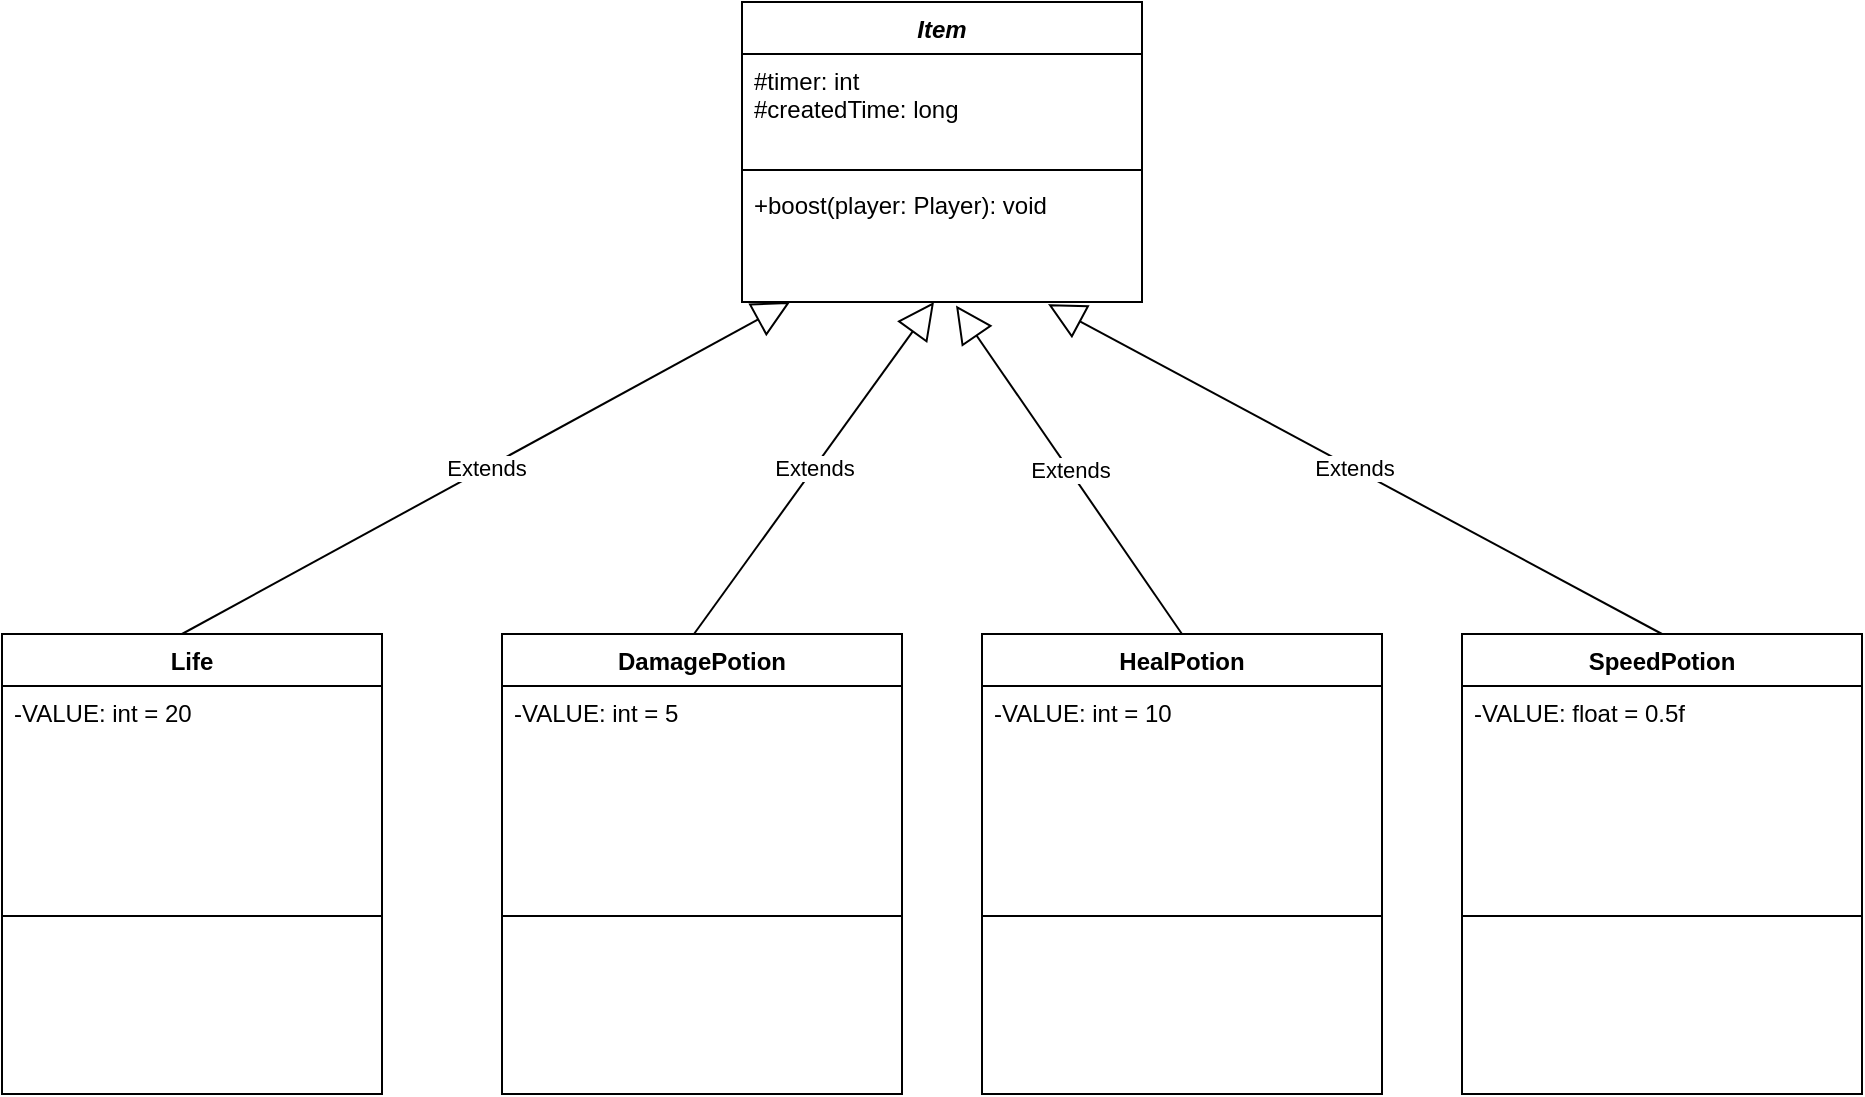 <mxfile version="13.9.9" type="device"><diagram id="0Ki4xc48I_PDqKkgCht_" name="Page-1"><mxGraphModel dx="367" dy="706" grid="1" gridSize="10" guides="1" tooltips="1" connect="1" arrows="1" fold="1" page="1" pageScale="1" pageWidth="850" pageHeight="1100" math="0" shadow="0"><root><mxCell id="0"/><mxCell id="1" parent="0"/><mxCell id="c2IffRmj2CN7Av4FRTop-32" value="Item" style="swimlane;fontStyle=3;align=center;verticalAlign=top;childLayout=stackLayout;horizontal=1;startSize=26;horizontalStack=0;resizeParent=1;resizeParentMax=0;resizeLast=0;collapsible=1;marginBottom=0;" parent="1" vertex="1"><mxGeometry x="1740" y="954" width="200" height="150" as="geometry"/></mxCell><mxCell id="c2IffRmj2CN7Av4FRTop-33" value="#timer: int&#10;#createdTime: long" style="text;strokeColor=none;fillColor=none;align=left;verticalAlign=top;spacingLeft=4;spacingRight=4;overflow=hidden;rotatable=0;points=[[0,0.5],[1,0.5]];portConstraint=eastwest;" parent="c2IffRmj2CN7Av4FRTop-32" vertex="1"><mxGeometry y="26" width="200" height="54" as="geometry"/></mxCell><mxCell id="c2IffRmj2CN7Av4FRTop-34" value="" style="line;strokeWidth=1;fillColor=none;align=left;verticalAlign=middle;spacingTop=-1;spacingLeft=3;spacingRight=3;rotatable=0;labelPosition=right;points=[];portConstraint=eastwest;" parent="c2IffRmj2CN7Av4FRTop-32" vertex="1"><mxGeometry y="80" width="200" height="8" as="geometry"/></mxCell><mxCell id="c2IffRmj2CN7Av4FRTop-35" value="+boost(player: Player): void&#10;" style="text;strokeColor=none;fillColor=none;align=left;verticalAlign=top;spacingLeft=4;spacingRight=4;overflow=hidden;rotatable=0;points=[[0,0.5],[1,0.5]];portConstraint=eastwest;" parent="c2IffRmj2CN7Av4FRTop-32" vertex="1"><mxGeometry y="88" width="200" height="62" as="geometry"/></mxCell><mxCell id="c2IffRmj2CN7Av4FRTop-37" value="DamagePotion" style="swimlane;fontStyle=1;align=center;verticalAlign=top;childLayout=stackLayout;horizontal=1;startSize=26;horizontalStack=0;resizeParent=1;resizeParentMax=0;resizeLast=0;collapsible=1;marginBottom=0;" parent="1" vertex="1"><mxGeometry x="1620" y="1270" width="200" height="230" as="geometry"/></mxCell><mxCell id="c2IffRmj2CN7Av4FRTop-38" value="Extends" style="endArrow=block;endSize=16;endFill=0;html=1;entryX=0.48;entryY=1;entryDx=0;entryDy=0;entryPerimeter=0;" parent="c2IffRmj2CN7Av4FRTop-37" target="c2IffRmj2CN7Av4FRTop-35" edge="1"><mxGeometry width="160" relative="1" as="geometry"><mxPoint x="96" as="sourcePoint"/><mxPoint x="256" as="targetPoint"/></mxGeometry></mxCell><mxCell id="c2IffRmj2CN7Av4FRTop-39" value="-VALUE: int = 5" style="text;strokeColor=none;fillColor=none;align=left;verticalAlign=top;spacingLeft=4;spacingRight=4;overflow=hidden;rotatable=0;points=[[0,0.5],[1,0.5]];portConstraint=eastwest;" parent="c2IffRmj2CN7Av4FRTop-37" vertex="1"><mxGeometry y="26" width="200" height="26" as="geometry"/></mxCell><mxCell id="c2IffRmj2CN7Av4FRTop-40" value="" style="line;strokeWidth=1;fillColor=none;align=left;verticalAlign=middle;spacingTop=-1;spacingLeft=3;spacingRight=3;rotatable=0;labelPosition=right;points=[];portConstraint=eastwest;" parent="c2IffRmj2CN7Av4FRTop-37" vertex="1"><mxGeometry y="52" width="200" height="178" as="geometry"/></mxCell><mxCell id="c2IffRmj2CN7Av4FRTop-42" value="HealPotion" style="swimlane;fontStyle=1;align=center;verticalAlign=top;childLayout=stackLayout;horizontal=1;startSize=26;horizontalStack=0;resizeParent=1;resizeParentMax=0;resizeLast=0;collapsible=1;marginBottom=0;" parent="1" vertex="1"><mxGeometry x="1860" y="1270" width="200" height="230" as="geometry"/></mxCell><mxCell id="c2IffRmj2CN7Av4FRTop-43" value="Extends" style="endArrow=block;endSize=16;endFill=0;html=1;entryX=0.535;entryY=1.029;entryDx=0;entryDy=0;entryPerimeter=0;" parent="c2IffRmj2CN7Av4FRTop-42" target="c2IffRmj2CN7Av4FRTop-35" edge="1"><mxGeometry width="160" relative="1" as="geometry"><mxPoint x="100" as="sourcePoint"/><mxPoint x="260" as="targetPoint"/></mxGeometry></mxCell><mxCell id="c2IffRmj2CN7Av4FRTop-44" value="-VALUE: int = 10" style="text;strokeColor=none;fillColor=none;align=left;verticalAlign=top;spacingLeft=4;spacingRight=4;overflow=hidden;rotatable=0;points=[[0,0.5],[1,0.5]];portConstraint=eastwest;" parent="c2IffRmj2CN7Av4FRTop-42" vertex="1"><mxGeometry y="26" width="200" height="26" as="geometry"/></mxCell><mxCell id="c2IffRmj2CN7Av4FRTop-45" value="" style="line;strokeWidth=1;fillColor=none;align=left;verticalAlign=middle;spacingTop=-1;spacingLeft=3;spacingRight=3;rotatable=0;labelPosition=right;points=[];portConstraint=eastwest;" parent="c2IffRmj2CN7Av4FRTop-42" vertex="1"><mxGeometry y="52" width="200" height="178" as="geometry"/></mxCell><mxCell id="c2IffRmj2CN7Av4FRTop-47" value="Life" style="swimlane;fontStyle=1;align=center;verticalAlign=top;childLayout=stackLayout;horizontal=1;startSize=26;horizontalStack=0;resizeParent=1;resizeParentMax=0;resizeLast=0;collapsible=1;marginBottom=0;" parent="1" vertex="1"><mxGeometry x="1370" y="1270" width="190" height="230" as="geometry"/></mxCell><mxCell id="c2IffRmj2CN7Av4FRTop-48" value="Extends" style="endArrow=block;endSize=16;endFill=0;html=1;entryX=0.12;entryY=1;entryDx=0;entryDy=0;entryPerimeter=0;" parent="c2IffRmj2CN7Av4FRTop-47" target="c2IffRmj2CN7Av4FRTop-35" edge="1"><mxGeometry width="160" relative="1" as="geometry"><mxPoint x="90" as="sourcePoint"/><mxPoint x="250" as="targetPoint"/></mxGeometry></mxCell><mxCell id="c2IffRmj2CN7Av4FRTop-49" value="-VALUE: int = 20&#10;&#10;" style="text;strokeColor=none;fillColor=none;align=left;verticalAlign=top;spacingLeft=4;spacingRight=4;overflow=hidden;rotatable=0;points=[[0,0.5],[1,0.5]];portConstraint=eastwest;" parent="c2IffRmj2CN7Av4FRTop-47" vertex="1"><mxGeometry y="26" width="190" height="26" as="geometry"/></mxCell><mxCell id="c2IffRmj2CN7Av4FRTop-50" value="" style="line;strokeWidth=1;fillColor=none;align=left;verticalAlign=middle;spacingTop=-1;spacingLeft=3;spacingRight=3;rotatable=0;labelPosition=right;points=[];portConstraint=eastwest;" parent="c2IffRmj2CN7Av4FRTop-47" vertex="1"><mxGeometry y="52" width="190" height="178" as="geometry"/></mxCell><mxCell id="c2IffRmj2CN7Av4FRTop-52" value="SpeedPotion" style="swimlane;fontStyle=1;align=center;verticalAlign=top;childLayout=stackLayout;horizontal=1;startSize=26;horizontalStack=0;resizeParent=1;resizeParentMax=0;resizeLast=0;collapsible=1;marginBottom=0;" parent="1" vertex="1"><mxGeometry x="2100" y="1270" width="200" height="230" as="geometry"/></mxCell><mxCell id="c2IffRmj2CN7Av4FRTop-53" value="Extends" style="endArrow=block;endSize=16;endFill=0;html=1;entryX=0.765;entryY=1.017;entryDx=0;entryDy=0;entryPerimeter=0;" parent="c2IffRmj2CN7Av4FRTop-52" target="c2IffRmj2CN7Av4FRTop-35" edge="1"><mxGeometry width="160" relative="1" as="geometry"><mxPoint x="100" as="sourcePoint"/><mxPoint x="260" as="targetPoint"/></mxGeometry></mxCell><mxCell id="c2IffRmj2CN7Av4FRTop-54" value="-VALUE: float = 0.5f" style="text;strokeColor=none;fillColor=none;align=left;verticalAlign=top;spacingLeft=4;spacingRight=4;overflow=hidden;rotatable=0;points=[[0,0.5],[1,0.5]];portConstraint=eastwest;" parent="c2IffRmj2CN7Av4FRTop-52" vertex="1"><mxGeometry y="26" width="200" height="26" as="geometry"/></mxCell><mxCell id="c2IffRmj2CN7Av4FRTop-55" value="" style="line;strokeWidth=1;fillColor=none;align=left;verticalAlign=middle;spacingTop=-1;spacingLeft=3;spacingRight=3;rotatable=0;labelPosition=right;points=[];portConstraint=eastwest;" parent="c2IffRmj2CN7Av4FRTop-52" vertex="1"><mxGeometry y="52" width="200" height="178" as="geometry"/></mxCell></root></mxGraphModel></diagram></mxfile>